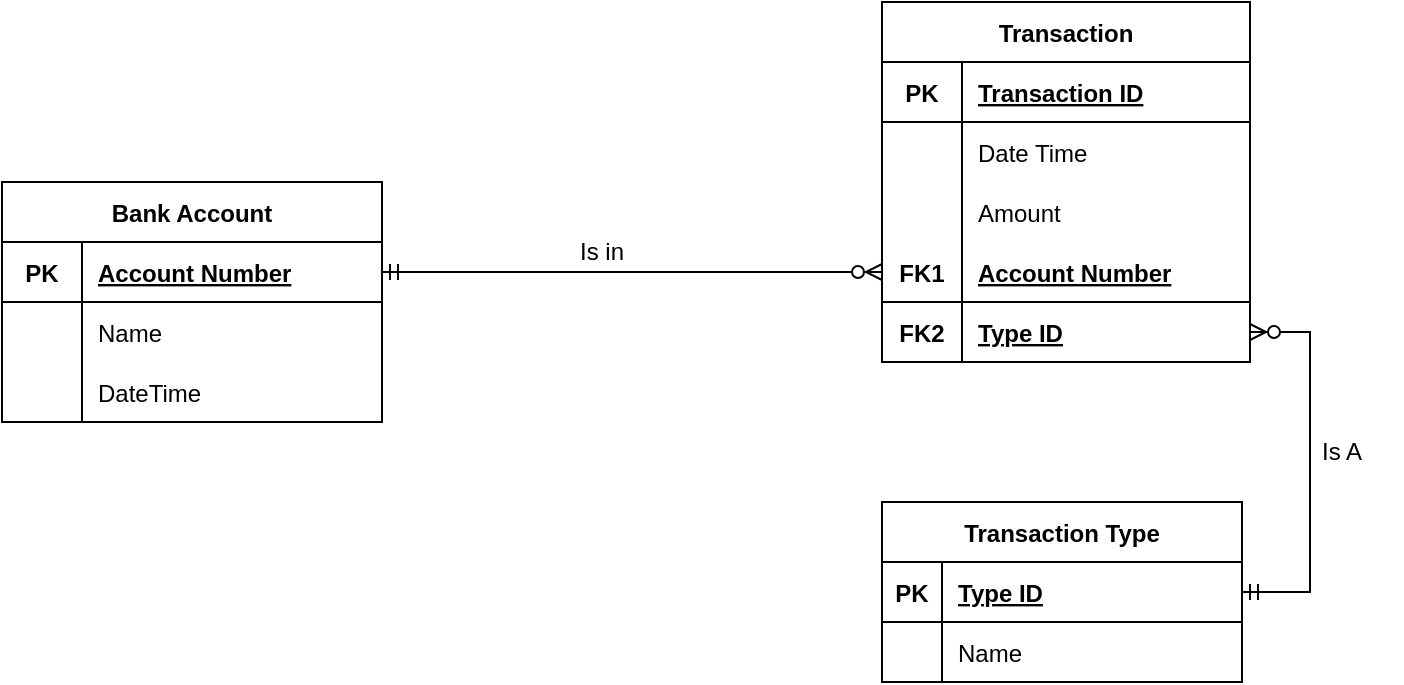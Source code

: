 <mxfile version="20.8.20" type="github">
  <diagram name="Page-1" id="wS_8w_iV-ZMHNSmZWcIC">
    <mxGraphModel dx="1857" dy="683" grid="1" gridSize="10" guides="1" tooltips="1" connect="1" arrows="1" fold="1" page="1" pageScale="1" pageWidth="850" pageHeight="1100" math="0" shadow="0">
      <root>
        <mxCell id="0" />
        <mxCell id="1" parent="0" />
        <mxCell id="KuPOBRMTIGJgANV2Zc5s-15" value="Bank Account" style="shape=table;startSize=30;container=1;collapsible=1;childLayout=tableLayout;fixedRows=1;rowLines=0;fontStyle=1;align=center;resizeLast=1;" vertex="1" parent="1">
          <mxGeometry x="-620" y="150" width="190" height="120" as="geometry" />
        </mxCell>
        <mxCell id="KuPOBRMTIGJgANV2Zc5s-16" value="" style="shape=tableRow;horizontal=0;startSize=0;swimlaneHead=0;swimlaneBody=0;fillColor=none;collapsible=0;dropTarget=0;points=[[0,0.5],[1,0.5]];portConstraint=eastwest;top=0;left=0;right=0;bottom=1;" vertex="1" parent="KuPOBRMTIGJgANV2Zc5s-15">
          <mxGeometry y="30" width="190" height="30" as="geometry" />
        </mxCell>
        <mxCell id="KuPOBRMTIGJgANV2Zc5s-17" value="PK" style="shape=partialRectangle;connectable=0;fillColor=none;top=0;left=0;bottom=0;right=0;fontStyle=1;overflow=hidden;" vertex="1" parent="KuPOBRMTIGJgANV2Zc5s-16">
          <mxGeometry width="40" height="30" as="geometry">
            <mxRectangle width="40" height="30" as="alternateBounds" />
          </mxGeometry>
        </mxCell>
        <mxCell id="KuPOBRMTIGJgANV2Zc5s-18" value="Account Number" style="shape=partialRectangle;connectable=0;fillColor=none;top=0;left=0;bottom=0;right=0;align=left;spacingLeft=6;fontStyle=5;overflow=hidden;" vertex="1" parent="KuPOBRMTIGJgANV2Zc5s-16">
          <mxGeometry x="40" width="150" height="30" as="geometry">
            <mxRectangle width="150" height="30" as="alternateBounds" />
          </mxGeometry>
        </mxCell>
        <mxCell id="KuPOBRMTIGJgANV2Zc5s-19" value="" style="shape=tableRow;horizontal=0;startSize=0;swimlaneHead=0;swimlaneBody=0;fillColor=none;collapsible=0;dropTarget=0;points=[[0,0.5],[1,0.5]];portConstraint=eastwest;top=0;left=0;right=0;bottom=0;" vertex="1" parent="KuPOBRMTIGJgANV2Zc5s-15">
          <mxGeometry y="60" width="190" height="30" as="geometry" />
        </mxCell>
        <mxCell id="KuPOBRMTIGJgANV2Zc5s-20" value="" style="shape=partialRectangle;connectable=0;fillColor=none;top=0;left=0;bottom=0;right=0;editable=1;overflow=hidden;" vertex="1" parent="KuPOBRMTIGJgANV2Zc5s-19">
          <mxGeometry width="40" height="30" as="geometry">
            <mxRectangle width="40" height="30" as="alternateBounds" />
          </mxGeometry>
        </mxCell>
        <mxCell id="KuPOBRMTIGJgANV2Zc5s-21" value="Name" style="shape=partialRectangle;connectable=0;fillColor=none;top=0;left=0;bottom=0;right=0;align=left;spacingLeft=6;overflow=hidden;" vertex="1" parent="KuPOBRMTIGJgANV2Zc5s-19">
          <mxGeometry x="40" width="150" height="30" as="geometry">
            <mxRectangle width="150" height="30" as="alternateBounds" />
          </mxGeometry>
        </mxCell>
        <mxCell id="KuPOBRMTIGJgANV2Zc5s-22" value="" style="shape=tableRow;horizontal=0;startSize=0;swimlaneHead=0;swimlaneBody=0;fillColor=none;collapsible=0;dropTarget=0;points=[[0,0.5],[1,0.5]];portConstraint=eastwest;top=0;left=0;right=0;bottom=0;" vertex="1" parent="KuPOBRMTIGJgANV2Zc5s-15">
          <mxGeometry y="90" width="190" height="30" as="geometry" />
        </mxCell>
        <mxCell id="KuPOBRMTIGJgANV2Zc5s-23" value="" style="shape=partialRectangle;connectable=0;fillColor=none;top=0;left=0;bottom=0;right=0;editable=1;overflow=hidden;" vertex="1" parent="KuPOBRMTIGJgANV2Zc5s-22">
          <mxGeometry width="40" height="30" as="geometry">
            <mxRectangle width="40" height="30" as="alternateBounds" />
          </mxGeometry>
        </mxCell>
        <mxCell id="KuPOBRMTIGJgANV2Zc5s-24" value="DateTime" style="shape=partialRectangle;connectable=0;fillColor=none;top=0;left=0;bottom=0;right=0;align=left;spacingLeft=6;overflow=hidden;" vertex="1" parent="KuPOBRMTIGJgANV2Zc5s-22">
          <mxGeometry x="40" width="150" height="30" as="geometry">
            <mxRectangle width="150" height="30" as="alternateBounds" />
          </mxGeometry>
        </mxCell>
        <mxCell id="KuPOBRMTIGJgANV2Zc5s-28" value="Transaction Type" style="shape=table;startSize=30;container=1;collapsible=1;childLayout=tableLayout;fixedRows=1;rowLines=0;fontStyle=1;align=center;resizeLast=1;aspect=fixed;" vertex="1" parent="1">
          <mxGeometry x="-180" y="310" width="180" height="90" as="geometry" />
        </mxCell>
        <mxCell id="KuPOBRMTIGJgANV2Zc5s-29" value="" style="shape=tableRow;horizontal=0;startSize=0;swimlaneHead=0;swimlaneBody=0;fillColor=none;collapsible=0;dropTarget=0;points=[[0,0.5],[1,0.5]];portConstraint=eastwest;top=0;left=0;right=0;bottom=1;" vertex="1" parent="KuPOBRMTIGJgANV2Zc5s-28">
          <mxGeometry y="30" width="180" height="30" as="geometry" />
        </mxCell>
        <mxCell id="KuPOBRMTIGJgANV2Zc5s-30" value="PK" style="shape=partialRectangle;connectable=0;fillColor=none;top=0;left=0;bottom=0;right=0;fontStyle=1;overflow=hidden;" vertex="1" parent="KuPOBRMTIGJgANV2Zc5s-29">
          <mxGeometry width="30" height="30" as="geometry">
            <mxRectangle width="30" height="30" as="alternateBounds" />
          </mxGeometry>
        </mxCell>
        <mxCell id="KuPOBRMTIGJgANV2Zc5s-31" value="Type ID" style="shape=partialRectangle;connectable=0;fillColor=none;top=0;left=0;bottom=0;right=0;align=left;spacingLeft=6;fontStyle=5;overflow=hidden;" vertex="1" parent="KuPOBRMTIGJgANV2Zc5s-29">
          <mxGeometry x="30" width="150" height="30" as="geometry">
            <mxRectangle width="150" height="30" as="alternateBounds" />
          </mxGeometry>
        </mxCell>
        <mxCell id="KuPOBRMTIGJgANV2Zc5s-32" value="" style="shape=tableRow;horizontal=0;startSize=0;swimlaneHead=0;swimlaneBody=0;fillColor=none;collapsible=0;dropTarget=0;points=[[0,0.5],[1,0.5]];portConstraint=eastwest;top=0;left=0;right=0;bottom=0;" vertex="1" parent="KuPOBRMTIGJgANV2Zc5s-28">
          <mxGeometry y="60" width="180" height="30" as="geometry" />
        </mxCell>
        <mxCell id="KuPOBRMTIGJgANV2Zc5s-33" value="" style="shape=partialRectangle;connectable=0;fillColor=none;top=0;left=0;bottom=0;right=0;editable=1;overflow=hidden;" vertex="1" parent="KuPOBRMTIGJgANV2Zc5s-32">
          <mxGeometry width="30" height="30" as="geometry">
            <mxRectangle width="30" height="30" as="alternateBounds" />
          </mxGeometry>
        </mxCell>
        <mxCell id="KuPOBRMTIGJgANV2Zc5s-34" value="Name" style="shape=partialRectangle;connectable=0;fillColor=none;top=0;left=0;bottom=0;right=0;align=left;spacingLeft=6;overflow=hidden;" vertex="1" parent="KuPOBRMTIGJgANV2Zc5s-32">
          <mxGeometry x="30" width="150" height="30" as="geometry">
            <mxRectangle width="150" height="30" as="alternateBounds" />
          </mxGeometry>
        </mxCell>
        <mxCell id="KuPOBRMTIGJgANV2Zc5s-38" value="Transaction" style="shape=table;startSize=30;container=1;collapsible=1;childLayout=tableLayout;fixedRows=1;rowLines=0;fontStyle=1;align=center;resizeLast=1;" vertex="1" parent="1">
          <mxGeometry x="-180" y="60" width="184" height="180" as="geometry" />
        </mxCell>
        <mxCell id="KuPOBRMTIGJgANV2Zc5s-39" value="" style="shape=tableRow;horizontal=0;startSize=0;swimlaneHead=0;swimlaneBody=0;fillColor=none;collapsible=0;dropTarget=0;points=[[0,0.5],[1,0.5]];portConstraint=eastwest;top=0;left=0;right=0;bottom=1;" vertex="1" parent="KuPOBRMTIGJgANV2Zc5s-38">
          <mxGeometry y="30" width="184" height="30" as="geometry" />
        </mxCell>
        <mxCell id="KuPOBRMTIGJgANV2Zc5s-40" value="PK" style="shape=partialRectangle;connectable=0;fillColor=none;top=0;left=0;bottom=0;right=0;fontStyle=1;overflow=hidden;" vertex="1" parent="KuPOBRMTIGJgANV2Zc5s-39">
          <mxGeometry width="40" height="30" as="geometry">
            <mxRectangle width="40" height="30" as="alternateBounds" />
          </mxGeometry>
        </mxCell>
        <mxCell id="KuPOBRMTIGJgANV2Zc5s-41" value="Transaction ID" style="shape=partialRectangle;connectable=0;fillColor=none;top=0;left=0;bottom=0;right=0;align=left;spacingLeft=6;fontStyle=5;overflow=hidden;" vertex="1" parent="KuPOBRMTIGJgANV2Zc5s-39">
          <mxGeometry x="40" width="144" height="30" as="geometry">
            <mxRectangle width="144" height="30" as="alternateBounds" />
          </mxGeometry>
        </mxCell>
        <mxCell id="KuPOBRMTIGJgANV2Zc5s-42" value="" style="shape=tableRow;horizontal=0;startSize=0;swimlaneHead=0;swimlaneBody=0;fillColor=none;collapsible=0;dropTarget=0;points=[[0,0.5],[1,0.5]];portConstraint=eastwest;top=0;left=0;right=0;bottom=0;" vertex="1" parent="KuPOBRMTIGJgANV2Zc5s-38">
          <mxGeometry y="60" width="184" height="30" as="geometry" />
        </mxCell>
        <mxCell id="KuPOBRMTIGJgANV2Zc5s-43" value="" style="shape=partialRectangle;connectable=0;fillColor=none;top=0;left=0;bottom=0;right=0;editable=1;overflow=hidden;" vertex="1" parent="KuPOBRMTIGJgANV2Zc5s-42">
          <mxGeometry width="40" height="30" as="geometry">
            <mxRectangle width="40" height="30" as="alternateBounds" />
          </mxGeometry>
        </mxCell>
        <mxCell id="KuPOBRMTIGJgANV2Zc5s-44" value="Date Time" style="shape=partialRectangle;connectable=0;fillColor=none;top=0;left=0;bottom=0;right=0;align=left;spacingLeft=6;overflow=hidden;" vertex="1" parent="KuPOBRMTIGJgANV2Zc5s-42">
          <mxGeometry x="40" width="144" height="30" as="geometry">
            <mxRectangle width="144" height="30" as="alternateBounds" />
          </mxGeometry>
        </mxCell>
        <mxCell id="KuPOBRMTIGJgANV2Zc5s-48" value="" style="shape=tableRow;horizontal=0;startSize=0;swimlaneHead=0;swimlaneBody=0;fillColor=none;collapsible=0;dropTarget=0;points=[[0,0.5],[1,0.5]];portConstraint=eastwest;top=0;left=0;right=0;bottom=0;" vertex="1" parent="KuPOBRMTIGJgANV2Zc5s-38">
          <mxGeometry y="90" width="184" height="30" as="geometry" />
        </mxCell>
        <mxCell id="KuPOBRMTIGJgANV2Zc5s-49" value="" style="shape=partialRectangle;connectable=0;fillColor=none;top=0;left=0;bottom=0;right=0;editable=1;overflow=hidden;" vertex="1" parent="KuPOBRMTIGJgANV2Zc5s-48">
          <mxGeometry width="40" height="30" as="geometry">
            <mxRectangle width="40" height="30" as="alternateBounds" />
          </mxGeometry>
        </mxCell>
        <mxCell id="KuPOBRMTIGJgANV2Zc5s-50" value="Amount" style="shape=partialRectangle;connectable=0;fillColor=none;top=0;left=0;bottom=0;right=0;align=left;spacingLeft=6;overflow=hidden;" vertex="1" parent="KuPOBRMTIGJgANV2Zc5s-48">
          <mxGeometry x="40" width="144" height="30" as="geometry">
            <mxRectangle width="144" height="30" as="alternateBounds" />
          </mxGeometry>
        </mxCell>
        <mxCell id="KuPOBRMTIGJgANV2Zc5s-66" value="" style="shape=tableRow;horizontal=0;startSize=0;swimlaneHead=0;swimlaneBody=0;fillColor=none;collapsible=0;dropTarget=0;points=[[0,0.5],[1,0.5]];portConstraint=eastwest;top=0;left=0;right=0;bottom=1;" vertex="1" parent="KuPOBRMTIGJgANV2Zc5s-38">
          <mxGeometry y="120" width="184" height="30" as="geometry" />
        </mxCell>
        <mxCell id="KuPOBRMTIGJgANV2Zc5s-67" value="FK1" style="shape=partialRectangle;connectable=0;fillColor=none;top=0;left=0;bottom=0;right=0;fontStyle=1;overflow=hidden;" vertex="1" parent="KuPOBRMTIGJgANV2Zc5s-66">
          <mxGeometry width="40" height="30" as="geometry">
            <mxRectangle width="40" height="30" as="alternateBounds" />
          </mxGeometry>
        </mxCell>
        <mxCell id="KuPOBRMTIGJgANV2Zc5s-68" value="Account Number" style="shape=partialRectangle;connectable=0;fillColor=none;top=0;left=0;bottom=0;right=0;align=left;spacingLeft=6;fontStyle=5;overflow=hidden;" vertex="1" parent="KuPOBRMTIGJgANV2Zc5s-66">
          <mxGeometry x="40" width="144" height="30" as="geometry">
            <mxRectangle width="144" height="30" as="alternateBounds" />
          </mxGeometry>
        </mxCell>
        <mxCell id="KuPOBRMTIGJgANV2Zc5s-69" value="" style="shape=tableRow;horizontal=0;startSize=0;swimlaneHead=0;swimlaneBody=0;fillColor=none;collapsible=0;dropTarget=0;points=[[0,0.5],[1,0.5]];portConstraint=eastwest;top=0;left=0;right=0;bottom=1;" vertex="1" parent="KuPOBRMTIGJgANV2Zc5s-38">
          <mxGeometry y="150" width="184" height="30" as="geometry" />
        </mxCell>
        <mxCell id="KuPOBRMTIGJgANV2Zc5s-70" value="FK2" style="shape=partialRectangle;connectable=0;fillColor=none;top=0;left=0;bottom=0;right=0;fontStyle=1;overflow=hidden;" vertex="1" parent="KuPOBRMTIGJgANV2Zc5s-69">
          <mxGeometry width="40" height="30" as="geometry">
            <mxRectangle width="40" height="30" as="alternateBounds" />
          </mxGeometry>
        </mxCell>
        <mxCell id="KuPOBRMTIGJgANV2Zc5s-71" value="Type ID" style="shape=partialRectangle;connectable=0;fillColor=none;top=0;left=0;bottom=0;right=0;align=left;spacingLeft=6;fontStyle=5;overflow=hidden;" vertex="1" parent="KuPOBRMTIGJgANV2Zc5s-69">
          <mxGeometry x="40" width="144" height="30" as="geometry">
            <mxRectangle width="144" height="30" as="alternateBounds" />
          </mxGeometry>
        </mxCell>
        <mxCell id="KuPOBRMTIGJgANV2Zc5s-78" value="" style="edgeStyle=entityRelationEdgeStyle;fontSize=12;html=1;endArrow=ERzeroToMany;startArrow=ERmandOne;rounded=0;exitX=1;exitY=0.5;exitDx=0;exitDy=0;" edge="1" parent="1" source="KuPOBRMTIGJgANV2Zc5s-29" target="KuPOBRMTIGJgANV2Zc5s-69">
          <mxGeometry width="100" height="100" relative="1" as="geometry">
            <mxPoint x="220" y="450" as="sourcePoint" />
            <mxPoint x="130" y="240" as="targetPoint" />
          </mxGeometry>
        </mxCell>
        <mxCell id="KuPOBRMTIGJgANV2Zc5s-79" value="Is in" style="text;html=1;strokeColor=none;fillColor=none;align=center;verticalAlign=middle;whiteSpace=wrap;rounded=0;" vertex="1" parent="1">
          <mxGeometry x="-360" y="170" width="80" height="30" as="geometry" />
        </mxCell>
        <mxCell id="KuPOBRMTIGJgANV2Zc5s-80" value="Is A" style="text;html=1;strokeColor=none;fillColor=none;align=center;verticalAlign=middle;whiteSpace=wrap;rounded=0;" vertex="1" parent="1">
          <mxGeometry x="20" y="270" width="60" height="30" as="geometry" />
        </mxCell>
        <mxCell id="KuPOBRMTIGJgANV2Zc5s-76" value="" style="fontSize=12;html=1;endArrow=ERzeroToMany;startArrow=ERmandOne;rounded=0;exitX=1;exitY=0.5;exitDx=0;exitDy=0;entryX=0;entryY=0.5;entryDx=0;entryDy=0;" edge="1" parent="1" source="KuPOBRMTIGJgANV2Zc5s-16" target="KuPOBRMTIGJgANV2Zc5s-66">
          <mxGeometry width="100" height="100" relative="1" as="geometry">
            <mxPoint x="-440" y="170" as="sourcePoint" />
            <mxPoint x="-170" y="170" as="targetPoint" />
          </mxGeometry>
        </mxCell>
      </root>
    </mxGraphModel>
  </diagram>
</mxfile>
